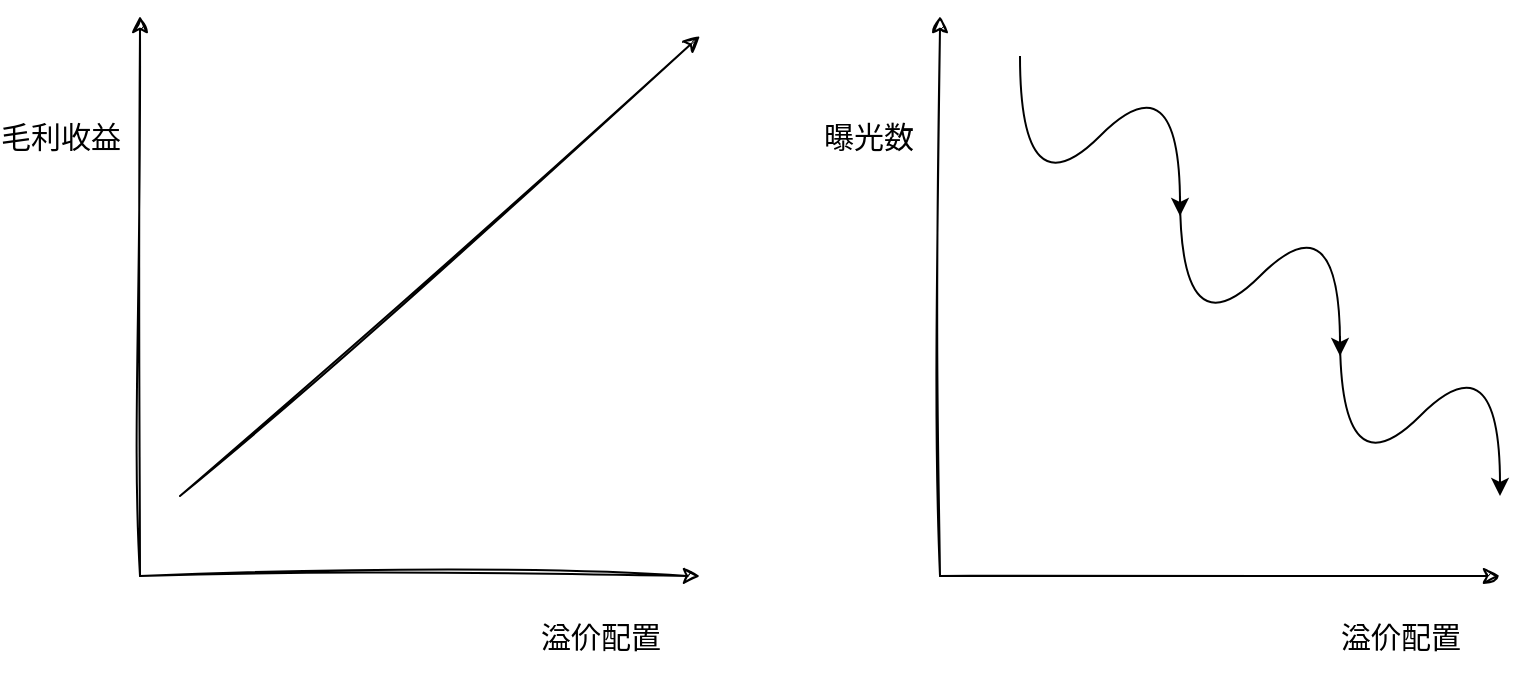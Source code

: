 <mxfile version="21.6.9" type="github">
  <diagram name="第 1 页" id="QX0N57pXMsz3AnnarO99">
    <mxGraphModel dx="1434" dy="799" grid="1" gridSize="10" guides="1" tooltips="1" connect="1" arrows="1" fold="1" page="1" pageScale="1" pageWidth="827" pageHeight="1169" math="0" shadow="0">
      <root>
        <mxCell id="0" />
        <mxCell id="1" parent="0" />
        <mxCell id="AS-5QlPeTTrrQc8-sl-L-1" value="" style="endArrow=classic;html=1;rounded=0;sketch=1;curveFitting=1;jiggle=2;" edge="1" parent="1">
          <mxGeometry width="50" height="50" relative="1" as="geometry">
            <mxPoint x="80" y="440" as="sourcePoint" />
            <mxPoint x="360" y="440" as="targetPoint" />
          </mxGeometry>
        </mxCell>
        <mxCell id="AS-5QlPeTTrrQc8-sl-L-2" value="" style="endArrow=classic;html=1;rounded=0;sketch=1;curveFitting=1;jiggle=2;" edge="1" parent="1">
          <mxGeometry width="50" height="50" relative="1" as="geometry">
            <mxPoint x="80" y="440" as="sourcePoint" />
            <mxPoint x="80" y="160" as="targetPoint" />
          </mxGeometry>
        </mxCell>
        <mxCell id="AS-5QlPeTTrrQc8-sl-L-3" value="" style="endArrow=classic;html=1;rounded=0;sketch=1;curveFitting=1;jiggle=2;" edge="1" parent="1">
          <mxGeometry width="50" height="50" relative="1" as="geometry">
            <mxPoint x="480" y="440" as="sourcePoint" />
            <mxPoint x="760" y="440" as="targetPoint" />
          </mxGeometry>
        </mxCell>
        <mxCell id="AS-5QlPeTTrrQc8-sl-L-4" value="" style="endArrow=classic;html=1;rounded=0;sketch=1;curveFitting=1;jiggle=2;" edge="1" parent="1">
          <mxGeometry width="50" height="50" relative="1" as="geometry">
            <mxPoint x="480" y="440" as="sourcePoint" />
            <mxPoint x="480" y="160" as="targetPoint" />
          </mxGeometry>
        </mxCell>
        <mxCell id="AS-5QlPeTTrrQc8-sl-L-5" value="" style="endArrow=classic;html=1;rounded=0;sketch=1;curveFitting=1;jiggle=2;" edge="1" parent="1">
          <mxGeometry width="50" height="50" relative="1" as="geometry">
            <mxPoint x="100" y="400" as="sourcePoint" />
            <mxPoint x="360" y="170" as="targetPoint" />
          </mxGeometry>
        </mxCell>
        <mxCell id="AS-5QlPeTTrrQc8-sl-L-9" value="" style="curved=1;endArrow=classic;html=1;rounded=0;" edge="1" parent="1">
          <mxGeometry width="50" height="50" relative="1" as="geometry">
            <mxPoint x="520" y="180" as="sourcePoint" />
            <mxPoint x="600" y="260" as="targetPoint" />
            <Array as="points">
              <mxPoint x="520" y="260" />
              <mxPoint x="600" y="180" />
            </Array>
          </mxGeometry>
        </mxCell>
        <mxCell id="AS-5QlPeTTrrQc8-sl-L-11" value="" style="curved=1;endArrow=classic;html=1;rounded=0;" edge="1" parent="1">
          <mxGeometry width="50" height="50" relative="1" as="geometry">
            <mxPoint x="600" y="250" as="sourcePoint" />
            <mxPoint x="680" y="330" as="targetPoint" />
            <Array as="points">
              <mxPoint x="600" y="330" />
              <mxPoint x="680" y="250" />
            </Array>
          </mxGeometry>
        </mxCell>
        <mxCell id="AS-5QlPeTTrrQc8-sl-L-12" value="" style="curved=1;endArrow=classic;html=1;rounded=0;" edge="1" parent="1">
          <mxGeometry width="50" height="50" relative="1" as="geometry">
            <mxPoint x="680" y="320" as="sourcePoint" />
            <mxPoint x="760" y="400" as="targetPoint" />
            <Array as="points">
              <mxPoint x="680" y="400" />
              <mxPoint x="760" y="320" />
            </Array>
          </mxGeometry>
        </mxCell>
        <mxCell id="AS-5QlPeTTrrQc8-sl-L-13" value="溢价配置" style="text;strokeColor=none;fillColor=none;html=1;fontSize=15;fontStyle=0;verticalAlign=middle;align=center;" vertex="1" parent="1">
          <mxGeometry x="660" y="450" width="100" height="40" as="geometry" />
        </mxCell>
        <mxCell id="AS-5QlPeTTrrQc8-sl-L-14" value="溢价配置" style="text;strokeColor=none;fillColor=none;html=1;fontSize=15;fontStyle=0;verticalAlign=middle;align=center;" vertex="1" parent="1">
          <mxGeometry x="260" y="450" width="100" height="40" as="geometry" />
        </mxCell>
        <mxCell id="AS-5QlPeTTrrQc8-sl-L-15" value="毛利收益" style="text;strokeColor=none;fillColor=none;html=1;fontSize=15;fontStyle=0;verticalAlign=middle;align=center;" vertex="1" parent="1">
          <mxGeometry x="10" y="200" width="60" height="40" as="geometry" />
        </mxCell>
        <mxCell id="AS-5QlPeTTrrQc8-sl-L-16" value="曝光数" style="text;strokeColor=none;fillColor=none;html=1;fontSize=15;fontStyle=0;verticalAlign=middle;align=center;" vertex="1" parent="1">
          <mxGeometry x="414" y="200" width="60" height="40" as="geometry" />
        </mxCell>
      </root>
    </mxGraphModel>
  </diagram>
</mxfile>
